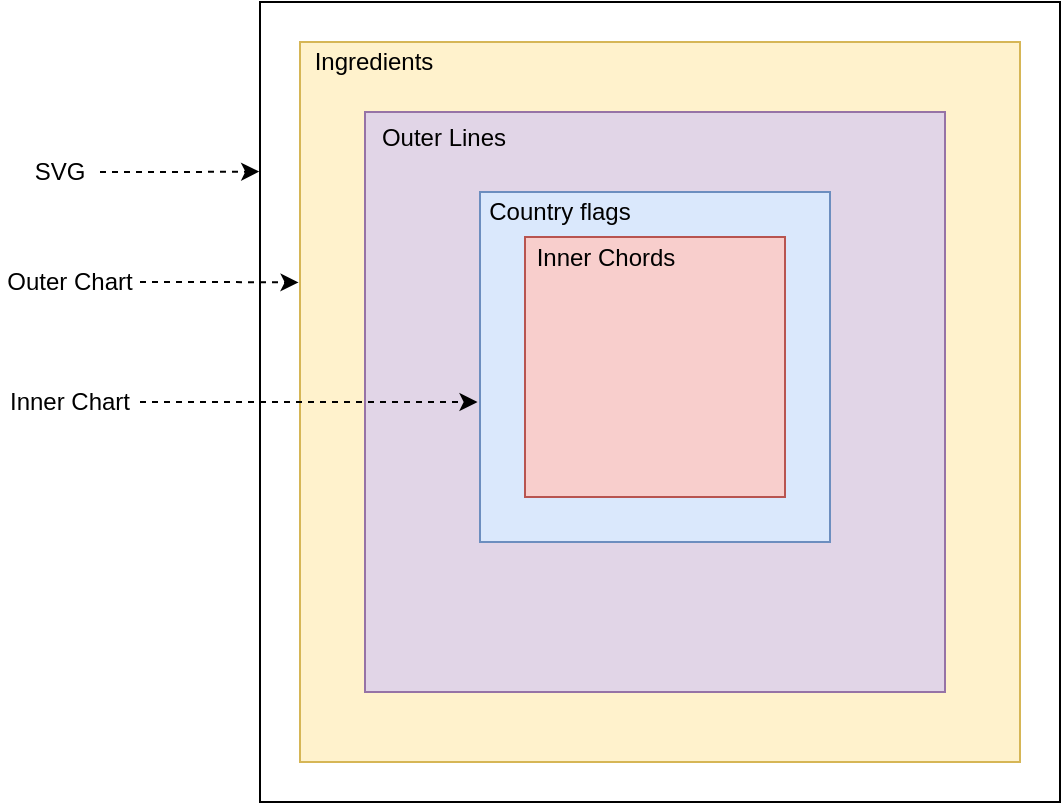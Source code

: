 <mxfile version="12.1.3" type="device" pages="1"><diagram id="4fk_-HFlEw8xJWdMHTlL" name="Page-1"><mxGraphModel dx="934" dy="522" grid="1" gridSize="10" guides="1" tooltips="1" connect="1" arrows="1" fold="1" page="1" pageScale="1" pageWidth="850" pageHeight="1100" math="0" shadow="0"><root><mxCell id="0"/><mxCell id="1" parent="0"/><mxCell id="EdIt7UxN60BZ3YJZMOdz-1" value="" style="whiteSpace=wrap;html=1;aspect=fixed;" vertex="1" parent="1"><mxGeometry x="200" y="80" width="400" height="400" as="geometry"/></mxCell><mxCell id="EdIt7UxN60BZ3YJZMOdz-4" value="" style="whiteSpace=wrap;html=1;aspect=fixed;fillColor=#fff2cc;strokeColor=#d6b656;" vertex="1" parent="1"><mxGeometry x="220" y="100" width="360" height="360" as="geometry"/></mxCell><mxCell id="EdIt7UxN60BZ3YJZMOdz-16" value="" style="whiteSpace=wrap;html=1;aspect=fixed;fillColor=#e1d5e7;strokeColor=#9673a6;" vertex="1" parent="1"><mxGeometry x="252.5" y="135" width="290" height="290" as="geometry"/></mxCell><mxCell id="EdIt7UxN60BZ3YJZMOdz-9" style="edgeStyle=orthogonalEdgeStyle;rounded=0;orthogonalLoop=1;jettySize=auto;html=1;exitX=1;exitY=0.5;exitDx=0;exitDy=0;entryX=-0.001;entryY=0.212;entryDx=0;entryDy=0;entryPerimeter=0;dashed=1;" edge="1" parent="1" source="EdIt7UxN60BZ3YJZMOdz-2" target="EdIt7UxN60BZ3YJZMOdz-1"><mxGeometry relative="1" as="geometry"/></mxCell><mxCell id="EdIt7UxN60BZ3YJZMOdz-2" value="SVG" style="text;html=1;strokeColor=none;fillColor=none;align=center;verticalAlign=middle;whiteSpace=wrap;rounded=0;" vertex="1" parent="1"><mxGeometry x="80" y="155" width="40" height="20" as="geometry"/></mxCell><mxCell id="EdIt7UxN60BZ3YJZMOdz-10" style="edgeStyle=orthogonalEdgeStyle;rounded=0;orthogonalLoop=1;jettySize=auto;html=1;entryX=-0.002;entryY=0.334;entryDx=0;entryDy=0;entryPerimeter=0;dashed=1;" edge="1" parent="1" source="EdIt7UxN60BZ3YJZMOdz-6" target="EdIt7UxN60BZ3YJZMOdz-4"><mxGeometry relative="1" as="geometry"/></mxCell><mxCell id="EdIt7UxN60BZ3YJZMOdz-6" value="Outer Chart" style="text;html=1;strokeColor=none;fillColor=none;align=center;verticalAlign=middle;whiteSpace=wrap;rounded=0;" vertex="1" parent="1"><mxGeometry x="70" y="210" width="70" height="20" as="geometry"/></mxCell><mxCell id="EdIt7UxN60BZ3YJZMOdz-11" style="edgeStyle=orthogonalEdgeStyle;rounded=0;orthogonalLoop=1;jettySize=auto;html=1;exitX=1;exitY=0.5;exitDx=0;exitDy=0;entryX=-0.007;entryY=0.6;entryDx=0;entryDy=0;entryPerimeter=0;dashed=1;" edge="1" parent="1" source="EdIt7UxN60BZ3YJZMOdz-7" target="EdIt7UxN60BZ3YJZMOdz-3"><mxGeometry relative="1" as="geometry"/></mxCell><mxCell id="EdIt7UxN60BZ3YJZMOdz-7" value="Inner Chart" style="text;html=1;strokeColor=none;fillColor=none;align=center;verticalAlign=middle;whiteSpace=wrap;rounded=0;" vertex="1" parent="1"><mxGeometry x="70" y="270" width="70" height="20" as="geometry"/></mxCell><mxCell id="EdIt7UxN60BZ3YJZMOdz-15" value="Ingredients" style="text;html=1;strokeColor=none;fillColor=none;align=center;verticalAlign=middle;whiteSpace=wrap;rounded=0;" vertex="1" parent="1"><mxGeometry x="237" y="100" width="40" height="20" as="geometry"/></mxCell><mxCell id="EdIt7UxN60BZ3YJZMOdz-3" value="" style="whiteSpace=wrap;html=1;aspect=fixed;fillColor=#dae8fc;strokeColor=#6c8ebf;" vertex="1" parent="1"><mxGeometry x="310" y="175" width="175" height="175" as="geometry"/></mxCell><mxCell id="EdIt7UxN60BZ3YJZMOdz-12" value="" style="whiteSpace=wrap;html=1;aspect=fixed;fillColor=#f8cecc;strokeColor=#b85450;" vertex="1" parent="1"><mxGeometry x="332.5" y="197.5" width="130" height="130" as="geometry"/></mxCell><mxCell id="EdIt7UxN60BZ3YJZMOdz-13" value="Country flags" style="text;html=1;strokeColor=none;fillColor=none;align=center;verticalAlign=middle;whiteSpace=wrap;rounded=0;" vertex="1" parent="1"><mxGeometry x="310" y="175" width="80" height="20" as="geometry"/></mxCell><mxCell id="EdIt7UxN60BZ3YJZMOdz-14" value="Inner Chords" style="text;html=1;strokeColor=none;fillColor=none;align=center;verticalAlign=middle;whiteSpace=wrap;rounded=0;" vertex="1" parent="1"><mxGeometry x="332.5" y="197.5" width="80" height="20" as="geometry"/></mxCell><mxCell id="EdIt7UxN60BZ3YJZMOdz-17" value="Outer Lines" style="text;html=1;strokeColor=none;fillColor=none;align=center;verticalAlign=middle;whiteSpace=wrap;rounded=0;" vertex="1" parent="1"><mxGeometry x="257" y="137.5" width="70" height="20" as="geometry"/></mxCell></root></mxGraphModel></diagram></mxfile>